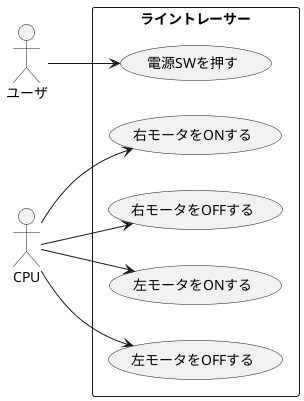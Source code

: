 @startuml ライントレーサー
left to right direction

actor ユーザ
actor CPU

rectangle ライントレーサー{
    usecase 電源SWを押す
    usecase 右モータをONする
    usecase 右モータをOFFする
    usecase 左モータをONする
    usecase 左モータをOFFする
}

ユーザ --> 電源SWを押す
CPU --> 右モータをONする
CPU --> 右モータをOFFする
CPU --> 左モータをONする
CPU --> 左モータをOFFする

@enduml